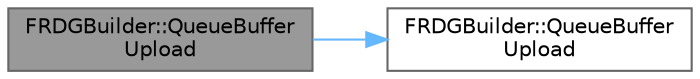 digraph "FRDGBuilder::QueueBufferUpload"
{
 // INTERACTIVE_SVG=YES
 // LATEX_PDF_SIZE
  bgcolor="transparent";
  edge [fontname=Helvetica,fontsize=10,labelfontname=Helvetica,labelfontsize=10];
  node [fontname=Helvetica,fontsize=10,shape=box,height=0.2,width=0.4];
  rankdir="LR";
  Node1 [id="Node000001",label="FRDGBuilder::QueueBuffer\lUpload",height=0.2,width=0.4,color="gray40", fillcolor="grey60", style="filled", fontcolor="black",tooltip=" "];
  Node1 -> Node2 [id="edge1_Node000001_Node000002",color="steelblue1",style="solid",tooltip=" "];
  Node2 [id="Node000002",label="FRDGBuilder::QueueBuffer\lUpload",height=0.2,width=0.4,color="grey40", fillcolor="white", style="filled",URL="$d5/dac/classFRDGBuilder.html#ad62c17d5a16bd8c205cfad549d0b482d",tooltip="Queues a buffer upload operation prior to execution."];
}
